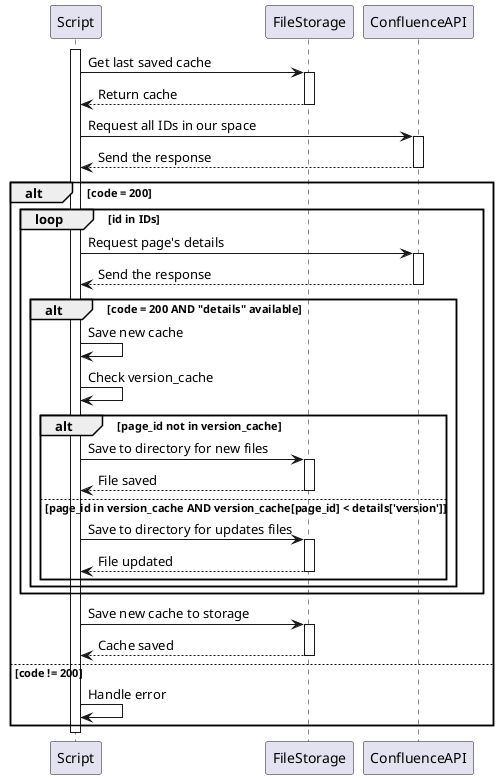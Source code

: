 @startuml

participant Script
participant FileStorage
participant ConfluenceAPI

activate Script
Script -> FileStorage: Get last saved cache
activate FileStorage
FileStorage --> Script: Return cache
deactivate FileStorage

Script -> ConfluenceAPI: Request all IDs in our space
activate ConfluenceAPI
ConfluenceAPI --> Script: Send the response
deactivate ConfluenceAPI

alt code = 200
    loop id in IDs
        Script -> ConfluenceAPI: Request page's details
        activate ConfluenceAPI
        ConfluenceAPI --> Script: Send the response
        deactivate ConfluenceAPI
        
        alt code = 200 AND "details" available
            Script -> Script: Save new cache
            Script -> Script: Check version_cache
            
            alt page_id not in version_cache 
                Script -> FileStorage: Save to directory for new files
                activate FileStorage
                FileStorage --> Script: File saved
                deactivate FileStorage
            else page_id in version_cache AND version_cache[page_id] < details['version']
                Script -> FileStorage: Save to directory for updates files
                activate FileStorage
                FileStorage --> Script: File updated
                deactivate FileStorage
            end
        end
    end
    
    Script -> FileStorage: Save new cache to storage
    activate FileStorage
    FileStorage --> Script: Cache saved
    deactivate FileStorage
else code != 200
    Script -> Script: Handle error
end

deactivate Script
@enduml